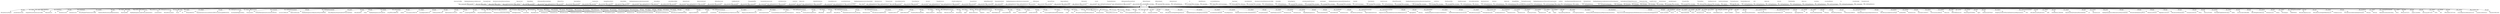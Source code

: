 digraph { 
 node [ fontname="DejaVu Sans" ] ; 
	node0 -> node1 [ color=BLACK, label=dbo_commander ] ;
	node1 -> node2 [ color=BLACK, label=rdf_type ] ;
	node1 -> node3 [ color=BLACK, label=dct_subject ] ;
	node4 -> node1 [ color=BLACK, label=dbo_basedOn ] ;
	node5 -> node1 [ color=BLACK, label=dbo_author ] ;
	node6 -> node1 [ color=BLACK, label=dbp_subject ] ;
	node7 -> node1 [ color=BLACK, label=dbp_children ] ;
	node1 -> node8 [ color=BLACK, label=dct_subject ] ;
	node9 -> node1 [ color=BLACK, label=dbo_president ] ;
	node10 -> node1 [ color=BLACK, label=dbo_wikiPageRedirects ] ;
	node11 -> node1 [ color=BLACK, label=dbo_president ] ;
	node12 -> node1 [ color=BLACK, label=dbo_president ] ;
	node1 -> node13 [ color=BLACK, label=dbp_deathPlace ] ;
	node1 -> node14 [ color=BLACK, label=rdf_type ] ;
	node1 -> node15 [ color=BLACK, label=dbo_termPeriod ] ;
	node16 -> node1 [ color=BLACK, label=dbo_president ] ;
	node1 -> node17 [ color=BLACK, label=owl_sameAs ] ;
	node1 -> node18 [ color=BLACK, label=rdf_type ] ;
	node1 -> node19 [ color=BLACK, label=dct_subject ] ;
	node1 -> node20 [ color=BLACK, label=dbo_battle ] ;
	node21 -> node1 [ color=BLACK, label=dbo_appointer ] ;
	node22 -> node1 [ color=BLACK, label=dbp_president ] ;
	node1 -> node23 [ color=BLACK, label=dbo_predecessor ] ;
	node1 -> node24 [ color=BLACK, label=dbo_wikiPageExternalLink ] ;
	node25 -> node1 [ color=BLACK, label=dbp_president ] ;
	node1 -> node26 [ color=BLACK, label=rdf_type ] ;
	node27 -> node1 [ color=BLACK, label=dbo_wikiPageRedirects ] ;
	node1 -> node28 [ color=BLACK, label=dbp_state ] ;
	node29 -> node1 [ color=BLACK, label=dbp_influences ] ;
	node30 -> node1 [ color=BLACK, label=dbo_president ] ;
	node31 -> node1 [ color=BLACK, label=dbo_wikiPageRedirects ] ;
	node1 -> node32 [ color=BLACK, label=dct_subject ] ;
	node33 -> node1 [ color=BLACK, label=dbp_president ] ;
	node1 -> node34 [ color=BLACK, label=rdf_type ] ;
	node35 -> node1 [ color=BLACK, label=dbo_president ] ;
	node36 -> node1 [ color=BLACK, label=dbo_president ] ;
	node1 -> node37 [ color=BLACK, label=dbo_wikiPageExternalLink ] ;
	node1 -> node38 [ color=BLACK, label=dct_subject ] ;
	node1 -> node39 [ color=BLACK, label=dbp_successor ] ;
	node5 -> node1 [ color=BLACK, label=dbp_author ] ;
	node40 -> node1 [ color=BLACK, label=dbp_predecessor ] ;
	node1 -> node41 [ color=BLACK, label=dbo_wikiPageExternalLink ] ;
	node42 -> node1 [ color=BLACK, label=dbp_commander ] ;
	node1 -> node43 [ color=BLACK, label=rdf_type ] ;
	node1 -> node44 [ color=BLACK, label=dbo_wikiPageExternalLink ] ;
	node1 -> node45 [ color=BLACK, label=dbo_party ] ;
	node46 -> node1 [ color=BLACK, label=dbo_wikiPageRedirects ] ;
	node1 -> node47 [ color=BLACK, label=rdf_type ] ;
	node1 -> node25 [ color=BLACK, label=dbo_spouse ] ;
	node1 -> node48 [ color=BLACK, label=rdf_type ] ;
	node1 -> node49 [ color=BLACK, label=owl_sameAs ] ;
	node1 -> node50 [ color=BLACK, label=dbo_militaryRank ] ;
	node51 -> node1 [ color=BLACK, label=dbp_president ] ;
	node1 -> node52 [ color=BLACK, label=rdf_type ] ;
	node1 -> node53 [ color=BLACK, label=dct_subject ] ;
	node54 -> node1 [ color=BLACK, label=dbo_guest ] ;
	node1 -> node55 [ color=BLACK, label=rdf_type ] ;
	node56 -> node1 [ color=BLACK, label=dbo_wikiPageRedirects ] ;
	node1 -> node57 [ color=BLACK, label=rdf_type ] ;
	node1 -> node58 [ color=BLACK, label=rdf_type ] ;
	node59 -> node1 [ color=BLACK, label=dbp_commander ] ;
	node60 -> node1 [ color=BLACK, label=dbo_wikiPageRedirects ] ;
	node61 -> node1 [ color=BLACK, label=dbo_nonFictionSubject ] ;
	node62 -> node1 [ color=BLACK, label=dbo_wikiPageRedirects ] ;
	node63 -> node1 [ color=BLACK, label=dbo_wikiPageRedirects ] ;
	node1 -> node64 [ color=BLACK, label=rdf_type ] ;
	node1 -> node65 [ color=BLACK, label=rdf_type ] ;
	node1 -> node1 [ color=BLACK, label=owl_sameAs ] ;
	node1 -> node66 [ color=BLACK, label=rdf_type ] ;
	node1 -> node67 [ color=BLACK, label=dbp_office ] ;
	node68 -> node1 [ color=BLACK, label=dbo_child ] ;
	node1 -> node69 [ color=BLACK, label=foaf_depiction ] ;
	node1 -> node70 [ color=BLACK, label=dbo_restingPlace ] ;
	node71 -> node1 [ color=BLACK, label=dbo_president ] ;
	node1 -> node72 [ color=BLACK, label=dbp_restingplace ] ;
	node73 -> node1 [ color=BLACK, label=dbp_president ] ;
	node74 -> node1 [ color=BLACK, label=dbo_wikiPageRedirects ] ;
	node75 -> node1 [ color=BLACK, label=dbo_wikiPageRedirects ] ;
	node76 -> node1 [ color=BLACK, label=dbp_president ] ;
	node1 -> node77 [ color=BLACK, label=foaf_isPrimaryTopicOf ] ;
	node78 -> node1 [ color=BLACK, label=dbo_president ] ;
	node22 -> node1 [ color=BLACK, label=dbo_president ] ;
	node79 -> node1 [ color=BLACK, label=dbp_commander ] ;
	node1 -> node80 [ color=BLACK, label=rdf_type ] ;
	node1 -> node20 [ color=BLACK, label=dbp_battles ] ;
	node61 -> node1 [ color=BLACK, label=dbp_subject ] ;
	node1 -> node81 [ color=BLACK, label=dct_subject ] ;
	node1 -> node82 [ color=BLACK, label=rdf_type ] ;
	node83 -> node1 [ color=BLACK, label=dbo_wikiPageRedirects ] ;
	node1 -> node84 [ color=BLACK, label=rdf_type ] ;
	node85 -> node1 [ color=BLACK, label=dbo_wikiPageRedirects ] ;
	node1 -> node86 [ color=BLACK, label=owl_sameAs ] ;
	node1 -> node87 [ color=BLACK, label=owl_sameAs ] ;
	node1 -> node88 [ color=BLACK, label=rdf_type ] ;
	node1 -> node89 [ color=BLACK, label=rdf_type ] ;
	node90 -> node1 [ color=BLACK, label=dbo_president ] ;
	node29 -> node1 [ color=BLACK, label=dbo_influencedBy ] ;
	node1 -> node91 [ color=BLACK, label=rdf_type ] ;
	node1 -> node92 [ color=BLACK, label=rdf_type ] ;
	node93 -> node1 [ color=BLACK, label=dbo_president ] ;
	node11 -> node1 [ color=BLACK, label=dbp_president ] ;
	node1 -> node94 [ color=BLACK, label=dbo_wikiPageExternalLink ] ;
	node95 -> node1 [ color=BLACK, label=dbo_influencedBy ] ;
	node1 -> node96 [ color=BLACK, label=dct_subject ] ;
	node1 -> node97 [ color=BLACK, label=rdf_type ] ;
	node98 -> node1 [ color=BLACK, label=dbp_president ] ;
	node99 -> node1 [ color=BLACK, label=dbo_wikiPageDisambiguates ] ;
	node100 -> node1 [ color=BLACK, label=dbo_wikiPageRedirects ] ;
	node4 -> node1 [ color=BLACK, label=dbp_basis ] ;
	node101 -> node1 [ color=BLACK, label=dbp_president ] ;
	node102 -> node1 [ color=BLACK, label=dbo_president ] ;
	node1 -> node103 [ color=BLACK, label=dbo_religion ] ;
	node1 -> node104 [ color=BLACK, label=dct_subject ] ;
	node1 -> node105 [ color=BLACK, label=dbo_wikiPageExternalLink ] ;
	node1 -> node106 [ color=BLACK, label=rdf_type ] ;
	node107 -> node1 [ color=BLACK, label=dbo_appointer ] ;
	node35 -> node1 [ color=BLACK, label=dbp_president ] ;
	node98 -> node1 [ color=BLACK, label=dbo_president ] ;
	node76 -> node1 [ color=BLACK, label=dbo_president ] ;
	node1 -> node108 [ color=BLACK, label=dct_subject ] ;
	node109 -> node1 [ color=BLACK, label=dbo_wikiPageRedirects ] ;
	node1 -> node110 [ color=BLACK, label=rdf_type ] ;
	node1 -> node111 [ color=BLACK, label=dbo_wikiPageExternalLink ] ;
	node1 -> node112 [ color=BLACK, label=rdf_type ] ;
	node1 -> node113 [ color=BLACK, label=dbo_wikiPageExternalLink ] ;
	node1 -> node114 [ color=BLACK, label=owl_sameAs ] ;
	node6 -> node1 [ color=BLACK, label=dbo_nonFictionSubject ] ;
	node1 -> node115 [ color=BLACK, label=rdf_type ] ;
	node1 -> node28 [ color=BLACK, label=dbo_region ] ;
	node116 -> node1 [ color=BLACK, label=dbo_president ] ;
	node117 -> node1 [ color=BLACK, label=dbo_knownFor ] ;
	node1 -> node118 [ color=BLACK, label=rdf_type ] ;
	node1 -> node119 [ color=BLACK, label=rdf_type ] ;
	node1 -> node120 [ color=BLACK, label=dct_subject ] ;
	node121 -> node1 [ color=BLACK, label=dbp_subject ] ;
	node121 -> node1 [ color=BLACK, label=dbo_nonFictionSubject ] ;
	node1 -> node122 [ color=BLACK, label=rdf_type ] ;
	node123 -> node1 [ color=BLACK, label=dbo_influencedBy ] ;
	node1 -> node124 [ color=BLACK, label=dbo_wikiPageExternalLink ] ;
	node125 -> node1 [ color=BLACK, label=dbp_president ] ;
	node126 -> node1 [ color=BLACK, label=dbo_wikiPageRedirects ] ;
	node1 -> node127 [ color=BLACK, label=rdf_type ] ;
	node1 -> node128 [ color=BLACK, label=dct_subject ] ;
	node1 -> node129 [ color=BLACK, label=rdf_type ] ;
	node1 -> node130 [ color=BLACK, label=rdf_type ] ;
	node1 -> node131 [ color=BLACK, label=dbo_wikiPageExternalLink ] ;
	node25 -> node1 [ color=BLACK, label=dbo_spouse ] ;
	node132 -> node1 [ color=BLACK, label=dbo_wikiPageRedirects ] ;
	node125 -> node1 [ color=BLACK, label=dbo_president ] ;
	node1 -> node133 [ color=BLACK, label=dbo_restingPlace ] ;
	node25 -> node1 [ color=BLACK, label=dbo_president ] ;
	node1 -> node134 [ color=BLACK, label=dbo_child ] ;
	node1 -> node40 [ color=BLACK, label=dbp_successor ] ;
	node1 -> node135 [ color=BLACK, label=rdf_type ] ;
	node136 -> node1 [ color=BLACK, label=dbp_appointer ] ;
	node1 -> node39 [ color=BLACK, label=dbo_successor ] ;
	node1 -> node137 [ color=BLACK, label=dct_subject ] ;
	node1 -> node138 [ color=BLACK, label=rdf_type ] ;
	node139 -> node1 [ color=BLACK, label=dbo_president ] ;
	node140 -> node1 [ color=BLACK, label=dbo_president ] ;
	node141 -> node1 [ color=BLACK, label=dbp_president ] ;
	node1 -> node142 [ color=BLACK, label=rdf_type ] ;
	node1 -> node143 [ color=BLACK, label=dct_subject ] ;
	node144 -> node1 [ color=BLACK, label=dbo_nonFictionSubject ] ;
	node1 -> node145 [ color=BLACK, label=dct_subject ] ;
	node146 -> node1 [ color=BLACK, label=dbo_president ] ;
	node1 -> node147 [ color=BLACK, label=owl_sameAs ] ;
	node1 -> node148 [ color=BLACK, label=rdf_type ] ;
	node1 -> node149 [ color=BLACK, label=rdf_type ] ;
	node150 -> node1 [ color=BLACK, label=dbo_wikiPageRedirects ] ;
	node151 -> node1 [ color=BLACK, label=dbo_successor ] ;
	node1 -> node152 [ color=BLACK, label=rdf_type ] ;
	node33 -> node1 [ color=BLACK, label=dbo_president ] ;
	node153 -> node1 [ color=BLACK, label=dbp_president ] ;
	node1 -> node154 [ color=BLACK, label=rdf_type ] ;
	node1 -> node40 [ color=BLACK, label=dbo_successor ] ;
	node1 -> node151 [ color=BLACK, label=dbp_predecessor ] ;
	node1 -> node155 [ color=BLACK, label=dct_subject ] ;
	node1 -> node156 [ color=BLACK, label=rdf_type ] ;
	node90 -> node1 [ color=BLACK, label=dbp_president ] ;
	node1 -> node157 [ color=BLACK, label=rdf_type ] ;
	node1 -> node158 [ color=BLACK, label=rdf_type ] ;
	node159 -> node1 [ color=BLACK, label=dbo_president ] ;
	node51 -> node1 [ color=BLACK, label=dbo_president ] ;
	node1 -> node160 [ color=BLACK, label=rdf_type ] ;
	node1 -> node161 [ color=BLACK, label=dbo_party ] ;
	node162 -> node1 [ color=BLACK, label=dbp_president ] ;
	node163 -> node1 [ color=BLACK, label=dbo_president ] ;
	node1 -> node164 [ color=BLACK, label=owl_sameAs ] ;
	node1 -> node165 [ color=BLACK, label=dct_subject ] ;
	node1 -> node166 [ color=BLACK, label=owl_sameAs ] ;
	node1 -> node167 [ color=BLACK, label=dct_subject ] ;
	node1 -> node168 [ color=BLACK, label=rdf_type ] ;
	node1 -> node169 [ color=BLACK, label=dct_subject ] ;
	node141 -> node1 [ color=BLACK, label=dbo_president ] ;
	node1 -> node170 [ color=BLACK, label=owl_sameAs ] ;
	node171 -> node1 [ color=BLACK, label=dbo_wikiPageRedirects ] ;
	node1 -> node172 [ color=BLACK, label=owl_sameAs ] ;
	node1 -> node173 [ color=BLACK, label=rdf_type ] ;
	node73 -> node1 [ color=BLACK, label=dbo_president ] ;
	node77 -> node1 [ color=BLACK, label=foaf_primaryTopic ] ;
	node1 -> node174 [ color=BLACK, label=rdf_type ] ;
	node1 -> node175 [ color=BLACK, label=dbo_termPeriod ] ;
	node1 -> node176 [ color=BLACK, label=rdf_type ] ;
	node159 -> node1 [ color=BLACK, label=dbp_president ] ;
	node1 -> node177 [ color=BLACK, label=dbo_wikiPageExternalLink ] ;
	node1 -> node178 [ color=BLACK, label=dbo_wikiPageExternalLink ] ;
	node1 -> node179 [ color=BLACK, label=rdf_type ] ;
	node21 -> node1 [ color=BLACK, label=dbp_appointer ] ;
	node180 -> node1 [ color=BLACK, label=dbo_parent ] ;
	node181 -> node1 [ color=BLACK, label=dbo_director ] ;
	node1 -> node182 [ color=BLACK, label=rdf_type ] ;
	node1 -> node151 [ color=BLACK, label=dbo_predecessor ] ;
	node183 -> node1 [ color=BLACK, label=dbo_wikiPageRedirects ] ;
	node184 -> node1 [ color=BLACK, label=dbo_wikiPageRedirects ] ;
	node185 -> node1 [ color=BLACK, label=dbo_wikiPageRedirects ] ;
	node1 -> node186 [ color=BLACK, label=dbo_militaryRank ] ;
	node1 -> node187 [ color=BLACK, label=dct_subject ] ;
	node1 -> node188 [ color=BLACK, label=rdf_type ] ;
	node1 -> node189 [ color=BLACK, label=dct_subject ] ;
	node1 -> node190 [ color=BLACK, label=dbp_wordnet_type ] ;
	node191 -> node1 [ color=BLACK, label=dbo_president ] ;
	node1 -> node192 [ color=BLACK, label=dbo_termPeriod ] ;
	node1 -> node193 [ color=BLACK, label=owl_sameAs ] ;
	node1 -> node194 [ color=BLACK, label=dct_subject ] ;
	node116 -> node1 [ color=BLACK, label=dbp_president ] ;
	node1 -> node195 [ color=BLACK, label=owl_sameAs ] ;
	node196 -> node1 [ color=BLACK, label=dbo_wikiPageRedirects ] ;
	node1 -> node197 [ color=BLACK, label=dct_subject ] ;
	node71 -> node1 [ color=BLACK, label=dbp_president ] ;
	node1 -> node198 [ color=BLACK, label=owl_sameAs ] ;
	node101 -> node1 [ color=BLACK, label=dbo_president ] ;
	node136 -> node1 [ color=BLACK, label=dbo_appointer ] ;
	node1 -> node199 [ color=BLACK, label=rdf_type ] ;
	node40 -> node1 [ color=BLACK, label=dbo_predecessor ] ;
	node200 -> node1 [ color=BLACK, label=dbo_nonFictionSubject ] ;
	node201 -> node1 [ color=BLACK, label=dbo_wikiPageRedirects ] ;
	node202 -> node1 [ color=BLACK, label=rdfs_seeAlso ] ;
	node203 -> node1 [ color=BLACK, label=dbo_wikiPageRedirects ] ;
	node40 -> node1 [ color=BLACK, label=dbo_president ] ;
	node1 -> node204 [ color=BLACK, label=dbo_region ] ;
	node1 -> node205 [ color=BLACK, label=dct_subject ] ;
	node1 -> node13 [ color=BLACK, label=dbo_deathPlace ] ;
	node1 -> node206 [ color=BLACK, label=dbo_thumbnail ] ;
	node1 -> node207 [ color=BLACK, label=rdf_type ] ;
	node1 -> node208 [ color=BLACK, label=rdf_type ] ;
	node1 -> node25 [ color=BLACK, label=dbp_spouse ] ;
	node1 -> node209 [ color=BLACK, label=dbo_deathPlace ] ;
	node1 -> node210 [ color=BLACK, label=rdf_type ] ;
	node1 -> node211 [ color=BLACK, label=dct_subject ] ;
	node1 -> node212 [ color=BLACK, label=owl_sameAs ] ;
	node1 -> node213 [ color=BLACK, label=dbo_child ] ;
	node1 -> node214 [ color=BLACK, label=rdf_type ] ;
	node1 -> node215 [ color=BLACK, label=rdf_type ] ;
	node123 -> node1 [ color=BLACK, label=dbp_influences ] ;
	node216 -> node1 [ color=BLACK, label=dbo_wikiPageDisambiguates ] ;
	node1 -> node217 [ color=BLACK, label=rdf_type ] ;
	node1 -> node218 [ color=BLACK, label=prov_wasDerivedFrom ] ;
	node1 -> node180 [ color=BLACK, label=dbo_child ] ;
	node1 -> node219 [ color=BLACK, label=dbo_wikiPageExternalLink ] ;
	node1 -> node220 [ color=BLACK, label=rdf_type ] ;
	node107 -> node1 [ color=BLACK, label=dbp_appointer ] ;
	node221 -> node1 [ color=BLACK, label=dbo_commander ] ;
	node222 -> node1 [ color=BLACK, label=dbo_knownFor ] ;
	node1 -> node223 [ color=BLACK, label=owl_sameAs ] ;
	node1 -> node224 [ color=BLACK, label=dct_subject ] ;
	node1 -> node225 [ color=BLACK, label=rdf_type ] ;
	node36 -> node1 [ color=BLACK, label=dbp_president ] ;
	node12 -> node1 [ color=BLACK, label=dbp_president ] ;
	node93 -> node1 [ color=BLACK, label=dbp_president ] ;
	node1 -> node226 [ color=BLACK, label=rdf_type ] ;
	node1 -> node227 [ color=BLACK, label=rdf_type ] ;
	node228 -> node1 [ color=BLACK, label=dbo_president ] ;
	node78 -> node1 [ color=BLACK, label=dbp_president ] ;
	node180 -> node1 [ color=BLACK, label=dbp_parents ] ;
	node1 -> node229 [ color=BLACK, label=dbo_wikiPageExternalLink ] ;
	node139 -> node1 [ color=BLACK, label=dbp_president ] ;
	node1 -> node230 [ color=BLACK, label=rdf_type ] ;
	node231 -> node1 [ color=BLACK, label=dbo_president ] ;
	node1 -> node232 [ color=BLACK, label=owl_sameAs ] ;
	node233 -> node1 [ color=BLACK, label=dbo_president ] ;
	node1 -> node234 [ color=BLACK, label=owl_sameAs ] ;
	node1 -> node235 [ color=BLACK, label=rdf_type ] ;
	node151 -> node1 [ color=BLACK, label=dbp_successor ] ;
	node1 -> node236 [ color=BLACK, label=dct_subject ] ;
	node237 -> node1 [ color=BLACK, label=dbp_president ] ;
	node238 -> node1 [ color=BLACK, label=dbo_influenced ] ;
	node191 -> node1 [ color=BLACK, label=dbp_president ] ;
	node153 -> node1 [ color=BLACK, label=dbo_president ] ;
	node239 -> node1 [ color=BLACK, label=dbo_knownFor ] ;
	node1 -> node240 [ color=BLACK, label=owl_sameAs ] ;
	node241 -> node1 [ color=BLACK, label=dbo_parent ] ;
	node1 -> node242 [ color=BLACK, label=owl_sameAs ] ;
	node1 -> node72 [ color=BLACK, label=dbo_restingPlace ] ;
	node1 -> node243 [ color=BLACK, label=rdf_type ] ;
	node30 -> node1 [ color=BLACK, label=dbp_president ] ;
	node237 -> node1 [ color=BLACK, label=dbo_president ] ;
	node238 -> node1 [ color=BLACK, label=dbp_influenced ] ;
	node1 -> node244 [ color=BLACK, label=rdf_type ] ;
	node245 -> node1 [ color=BLACK, label=dbo_relative ] ;
	node1 -> node246 [ color=BLACK, label=dct_subject ] ;
	node231 -> node1 [ color=BLACK, label=dbp_president ] ;
	node247 -> node1 [ color=BLACK, label=dbp_field ] ;
	node1 -> node248 [ color=BLACK, label=dbo_wikiPageExternalLink ] ;
	node1 -> node249 [ color=BLACK, label=rdf_type ] ;
	node1 -> node250 [ color=BLACK, label=dct_subject ] ;
	node1 -> node251 [ color=BLACK, label=rdf_type ] ;
	node1 -> node252 [ color=BLACK, label=dct_subject ] ;
	node1 -> node253 [ color=BLACK, label=rdf_type ] ;
	node1 -> node254 [ color=BLACK, label=owl_sameAs ] ;
	node255 -> node1 [ color=BLACK, label=dbo_wikiPageRedirects ] ;
	node1 -> node256 [ color=BLACK, label=dbo_party ] ;
	node1 -> node257 [ color=BLACK, label=rdf_type ] ;
	node258 -> node1 [ color=BLACK, label=dbo_wikiPageRedirects ] ;
	node1 -> node259 [ color=BLACK, label=rdf_type ] ;
	node1 -> node260 [ color=BLACK, label=rdf_type ] ;
	node16 -> node1 [ color=BLACK, label=dbp_president ] ;
	node1 -> node261 [ color=BLACK, label=rdf_type ] ;
	node1 -> node262 [ color=BLACK, label=rdf_type ] ;
	node263 -> node1 [ color=BLACK, label=dbo_wikiPageRedirects ] ;
	node228 -> node1 [ color=BLACK, label=dbp_president ] ;
	node79 -> node1 [ color=BLACK, label=dbo_commander ] ;
	node1 -> node264 [ color=BLACK, label=rdf_type ] ;
	node1 -> node265 [ color=BLACK, label=rdf_type ] ;
	node1 -> node266 [ color=BLACK, label=owl_sameAs ] ;
	node1 -> node267 [ color=BLACK, label=dct_subject ] ;
	node1 -> node268 [ color=BLACK, label=rdf_type ] ;
	node1 -> node269 [ color=BLACK, label=rdf_type ] ;
	node1 -> node270 [ color=BLACK, label=owl_sameAs ] ;
	node163 -> node1 [ color=BLACK, label=dbp_president ] ;
	node1 -> node271 [ color=BLACK, label=rdf_type ] ;
	node272 -> node1 [ color=BLACK, label=dbo_wikiPageRedirects ] ;
	node1 -> node273 [ color=BLACK, label=dct_subject ] ;
	node1 -> node274 [ color=BLACK, label=dbo_wikiPageExternalLink ] ;
	node140 -> node1 [ color=BLACK, label=dbp_president ] ;
	node1 -> node275 [ color=BLACK, label=rdf_type ] ;
	node59 -> node1 [ color=BLACK, label=dbo_commander ] ;
	node276 -> node1 [ color=BLACK, label=dbo_wikiPageRedirects ] ;
	node1 -> node277 [ color=BLACK, label=rdf_type ] ;
	node233 -> node1 [ color=BLACK, label=dbp_president ] ;
	node200 -> node1 [ color=BLACK, label=dbp_subject ] ;
	node1 -> node23 [ color=BLACK, label=dbp_predecessor ] ;
	node1 -> node278 [ color=BLACK, label=dct_subject ] ;
	node279 -> node1 [ color=BLACK, label=dbo_wikiPageRedirects ] ;
	node146 -> node1 [ color=BLACK, label=dbp_president ] ;
	node280 -> node1 [ color=BLACK, label=dbo_wikiPageRedirects ] ;
	node1 -> node281 [ color=BLACK, label=rdf_type ] ;
	node102 -> node1 [ color=BLACK, label=dbp_president ] ;
	node1 -> node282 [ color=BLACK, label=dbo_birthPlace ] ;
	node1 -> node283 [ color=BLACK, label=dct_subject ] ;
	node7 -> node1 [ color=BLACK, label=dbo_child ] ;
	node1 -> node284 [ color=BLACK, label=dbo_wikiPageExternalLink ] ;
	node162 -> node1 [ color=BLACK, label=dbo_president ] ;
	node1 -> node285 [ color=BLACK, label=dct_subject ] ;
	node1 -> node70 [ color=BLACK, label=dbp_restingplace ] ;
	node247 -> node1 [ color=BLACK, label=dbo_field ] ;
	node42 -> node1 [ color=BLACK, label=dbo_commander ] ;
	node1 -> node286 [ color=BLACK, label=rdf_type ] ;
	node1 -> node287 [ color=BLACK, label=rdf_type ] ;
	node1 -> node288 [ color=BLACK, label=rdf_type ] ;
	node1 -> node289 [ color=BLACK, label=dct_subject ] ;
	node9 -> node1 [ color=BLACK, label=dbp_president ] ;
	node1 -> node241 [ color=BLACK, label=dbo_child ] ;
	node213 -> node1 [ color=BLACK, label=dbo_knownFor ] ;
	node1 -> node290 [ color=BLACK, label=owl_sameAs ] ;
	node95 -> node1 [ color=BLACK, label=dbp_influences ] ;
	node1 -> node291 [ color=BLACK, label=rdf_type ] ;
	node1 -> node292 [ color=BLACK, label=rdfs_seeAlso ] ;
	node293 -> node1 [ color=BLACK, label=dbo_nonFictionSubject ] ;
	node294 -> node1 [ color=BLACK, label=dbo_wikiPageDisambiguates ] ;
	node1 -> node295 [ color=BLACK, label=dbp_wordnet_type ] ;
	node296 -> node1 [ color=BLACK, label=dbo_commander ] ;
	node297 -> node1 [ color=BLACK, label=dbo_wikiPageRedirects ] ;
	node1 -> node298 [ color=BLACK, label=rdf_type ] ;
# http://xmlns.com/foaf/0.1/Person node208
node208 [ shape=none, color=black label=Person ]# http://www.w3.org/2006/03/wn/wn20/instances/synset-president-noun-3 node190
node190 [ shape=none, color=black label=synsetpresidentnoun3 ]# http://dbpedia.org/resource/William_H._Seward node102
node102 [ shape=none, color=black label=WilliamHSeward ]# http://dbpedia.org/resource/Henry_Shelton_Sanford node71
node71 [ shape=none, color=black label=HenrySheltonSanford ]# http://dbpedia.org/resource/Category:Union_political_leaders node167
node167 [ shape=none, color=black label=Unionpoliticalleaders ]# http://dbpedia.org/class/yago/Representative110522035 node64
node64 [ shape=none, color=black label=Representative110522035 ]# http://de.dbpedia.org/resource/Abraham_Lincoln node86
node86 [ shape=none, color=black label=AbrahamLincoln ]# http://rdf.freebase.com/ns/m.0gzh node198
node198 [ shape=none, color=black label=m0gzh ]# http://dbpedia.org/resource/The_Great_Emancipator node196
node196 [ shape=none, color=black label=TheGreatEmancipator ]# http://dbpedia.org/class/yago/Disputant109615465 node298
node298 [ shape=none, color=black label=Disputant109615465 ]# http://dbpedia.org/class/yago/Unfortunate109630641 node173
node173 [ shape=none, color=black label=Unfortunate109630641 ]# http://dbpedia.org/resource/A._Lincoln node74
node74 [ shape=none, color=black label=ALincoln ]# http://commons.wikimedia.org/wiki/Special:FilePath/Abraham_Lincoln_November_1863.jpg node69
node69 [ shape=none, color=black label=AbrahamLincolnNovember1863jpg ]# http://el.dbpedia.org/resource/_ node49
node49 [ shape=none, color=black label=empty ]# http://dbpedia.org/resource/Category:19th-century_Christians node194
node194 [ shape=none, color=black label=thcenturyChristians ]# http://dbpedia.org/resource/Honest_Abe_Lincoln node60
node60 [ shape=none, color=black label=HonestAbeLincoln ]# http://dbpedia.org/class/yago/Worker109632518 node130
node130 [ shape=none, color=black label=Worker109632518 ]# http://dbpedia.org/resource/Category:American_postmasters node104
node104 [ shape=none, color=black label=Americanpostmasters ]# http://dbpedia.org/resource/Whig_Party_(United_States) node161
node161 [ shape=none, color=black label=httpdbpediaorgresourceWhigPartyUnitedStates ]# http://dbpedia.org/resource/Category:Abraham_Lincoln node169
node169 [ shape=none, color=black label=AbrahamLincoln ]# http://www.illinois.gov/alplm/library/Pages/default.aspx node124
node124 [ shape=none, color=black label=defaultaspx ]# http://dbpedia.org/class/yago/WikicatAmericanPoliticians node176
node176 [ shape=none, color=black label=WikicatAmericanPoliticians ]# http://dbpedia.org/resource/Category:People_from_Spencer_County,_Indiana node53
node53 [ shape=none, color=black label=Indiana ]# http://www.whitehouse.gov/1600/presidents/abrahamlincoln node219
node219 [ shape=none, color=black label=abrahamlincoln ]# http://schema.org/Person node158
node158 [ shape=none, color=black label=Person ]# http://dbpedia.org/class/yago/Communicator109610660 node268
node268 [ shape=none, color=black label=Communicator109610660 ]# http://dbpedia.org/resource/Robert_Todd_Lincoln node134
node134 [ shape=none, color=black label=RobertToddLincoln ]# http://fr.dbpedia.org/resource/Abraham_Lincoln node212
node212 [ shape=none, color=black label=AbrahamLincoln ]# http://dbpedia.org/resource/The_Fiery_Trial:_Abraham_Lincoln_and_American_Slavery node6
node6 [ shape=none, color=black label=AbrahamLincolnandAmericanSlavery ]# http://dbpedia.org/resource/16th_President_of_the_United_States node10
node10 [ shape=none, color=black label=thPresidentoftheUnitedStates ]# http://dbpedia.org/resource/Battle_of_Fort_Stevens node59
node59 [ shape=none, color=black label=BattleofFortStevens ]# http://dbpedia.org/resource/Presedent_Lincon node75
node75 [ shape=none, color=black label=PresedentLincon ]# http://dbpedia.org/ontology/Agent node243
node243 [ shape=none, color=black label=Agent ]# http://dbpedia.org/resource/William_Wallace_Lincoln node241
node241 [ shape=none, color=black label=WilliamWallaceLincoln ]# http://en.wikipedia.org/wiki/Abraham_Lincoln node77
node77 [ shape=none, color=black label=AbrahamLincoln ]# http://dbpedia.org/class/yago/WikicatAmericanMurderVictims node249
node249 [ shape=none, color=black label=WikicatAmericanMurderVictims ]# http://dbpedia.org/class/yago/Employer110054657 node157
node157 [ shape=none, color=black label=Employer110054657 ]# http://dbpedia.org/resource/James_Speed node140
node140 [ shape=none, color=black label=JamesSpeed ]# http://dbpedia.org/resource/Abe_Lincoln node56
node56 [ shape=none, color=black label=AbeLincoln ]# http://dbpedia.org/resource/Category:United_States_presidential_candidates,_1864 node250
node250 [ shape=none, color=black label=1864 ]# http://dbpedia.org/resource/Abraham_lincoln node203
node203 [ shape=none, color=black label=Abrahamlincoln ]# http://yago-knowledge.org/resource/Abraham_Lincoln node193
node193 [ shape=none, color=black label=AbrahamLincoln ]# http://dbpedia.org/resource/President_Lincoln node297
node297 [ shape=none, color=black label=PresidentLincoln ]# http://dbpedia.org/resource/President_Abraham node100
node100 [ shape=none, color=black label=PresidentAbraham ]# http://dbpedia.org/class/yago/WikicatAmericanPeople node2
node2 [ shape=none, color=black label=WikicatAmericanPeople ]# http://dbpedia.org/class/yago/MilitaryOfficer110317007 node152
node152 [ shape=none, color=black label=MilitaryOfficer110317007 ]# http://dbpedia.org/resource/Thomas_Lincoln node68
node68 [ shape=none, color=black label=ThomasLincoln ]# http://dbpedia.org/class/yago/YagoLegalActor node179
node179 [ shape=none, color=black label=YagoLegalActor ]# http://eu.dbpedia.org/resource/Abraham_Lincoln node234
node234 [ shape=none, color=black label=AbrahamLincoln ]# http://dbpedia.org/class/yago/WikicatPeopleMurderedInWashington,D.C. node14
node14 [ shape=none, color=black label=DC ]# http://dbpedia.org/resource/Category:People_of_Illinois_in_the_American_Civil_War node8
node8 [ shape=none, color=black label=PeopleofIllinoisintheAmericanCivilWar ]# http://www.amazon.com/Lincoln-Election-1860-Concise-Library/dp/0809330350/ node37
node37 [ shape=none, color=black label=httpwwwamazoncomLincolnElection1860ConciseLibrarydp0809330350 ]# http://dbpedia.org/resource/Lincoln_at_Gettysburg node121
node121 [ shape=none, color=black label=LincolnatGettysburg ]# http://data.europa.eu/euodp/jrc-names/Jonathan_Dillon node232
node232 [ shape=none, color=black label=JonathanDillon ]# http://dbpedia.org/resource/National_Union_Party_(United_States) node256
node256 [ shape=none, color=black label=httpdbpediaorgresourceNationalUnionPartyUnitedStates ]# http://dbpedia.org/class/yago/ArmyOfficer109809749 node52
node52 [ shape=none, color=black label=ArmyOfficer109809749 ]# http://dbpedia.org/resource/Lincoln node99
node99 [ shape=none, color=black label=Lincoln ]# http://dbpedia.org/resource/Category:Republican_Party_Presidents_of_the_United_States node252
node252 [ shape=none, color=black label=RepublicanPartyPresidentsoftheUnitedStates ]# http://it.dbpedia.org/resource/Abraham_Lincoln node195
node195 [ shape=none, color=black label=AbrahamLincoln ]# http://dbpedia.org/resource/Chasing_Vermeer node5
node5 [ shape=none, color=black label=ChasingVermeer ]# http://dbpedia.org/resource/Category:Whig_Party_members_of_the_United_States_House_of_Representatives node246
node246 [ shape=none, color=black label=WhigPartymembersoftheUnitedStatesHouseofRepresentatives ]# http://dbpedia.org/class/yago/WikicatPeopleFromColesCounty,Illinois node264
node264 [ shape=none, color=black label=Illinois ]# http://dbpedia.org/class/yago/Official110372373 node286
node286 [ shape=none, color=black label=Official110372373 ]# https://www.questia.com/library/79055660/the-fate-of-liberty-abraham-lincoln-and-civil-liberties node41
node41 [ shape=none, color=black label=thefateoflibertyabrahamlincolnandcivilliberties ]# http://dbpedia.org/resource/Washington,_D.C. node209
node209 [ shape=none, color=black label=DC ]# http://dbpedia.org/class/yago/Serviceman110582746 node55
node55 [ shape=none, color=black label=Serviceman110582746 ]# http://dbpedia.org/resource/Schuyler_Colfax node237
node237 [ shape=none, color=black label=SchuylerColfax ]# http://dbpedia.org/resource/The_Rail_Splitter node276
node276 [ shape=none, color=black label=TheRailSplitter ]# http://dbpedia.org/resource/Religious_views_of_Abraham_Lincoln node103
node103 [ shape=none, color=black label=ReligiousviewsofAbrahamLincoln ]# http://dbpedia.org/resource/Springfield,_Illinois node133
node133 [ shape=none, color=black label=Illinois ]# http://dbpedia.org/class/yago/Organism100004475 node92
node92 [ shape=none, color=black label=Organism100004475 ]# http://ko.dbpedia.org/resource/_ node147
node147 [ shape=none, color=black label=empty ]# http://dbpedia.org/resource/Lincolnian node280
node280 [ shape=none, color=black label=Lincolnian ]# http://dbpedia.org/resource/Captain_(United_States_O-3) node186
node186 [ shape=none, color=black label=httpdbpediaorgresourceCaptainUnitedStatesO3 ]# http://dbpedia.org/class/yago/WikicatPeopleFromMaconCounty,Illinois node156
node156 [ shape=none, color=black label=Illinois ]# http://dbpedia.org/resource/Edgar_Lee_Masters node95
node95 [ shape=none, color=black label=EdgarLeeMasters ]# http://dbpedia.org/class/yago/WikicatAmericanPostmasters node217
node217 [ shape=none, color=black label=WikicatAmericanPostmasters ]# http://dbpedia.org/class/yago/Negotiator110351874 node260
node260 [ shape=none, color=black label=Negotiator110351874 ]# http://dbpedia.org/class/yago/Scholar110557854 node142
node142 [ shape=none, color=black label=Scholar110557854 ]# http://dbpedia.org/resource/Republican_Party_(United_States) node45
node45 [ shape=none, color=black label=httpdbpediaorgresourceRepublicanPartyUnitedStates ]# http://dbpedia.org/resource/Ellen_Hamlin node98
node98 [ shape=none, color=black label=EllenHamlin ]# http://dbpedia.org/class/yago/WikicatIllinoisLawyers node26
node26 [ shape=none, color=black label=WikicatIllinoisLawyers ]# http://dbpedia.org/class/yago/Leader109623038 node119
node119 [ shape=none, color=black label=Leader109623038 ]# http://dbpedia.org/class/yago/WikicatAmericanLawyers node188
node188 [ shape=none, color=black label=WikicatAmericanLawyers ]# http://dbpedia.org/class/yago/WikicatPeopleOfTheAmericanCivilWar node18
node18 [ shape=none, color=black label=WikicatPeopleOfTheAmericanCivilWar ]# http://www.w3.org/2006/03/wn/wn20/instances/synset-incumbent-noun-1 node295
node295 [ shape=none, color=black label=synsetincumbentnoun1 ]# http://dbpedia.org/class/yago/Postmaster110459575 node235
node235 [ shape=none, color=black label=Postmaster110459575 ]# http://dbpedia.org/resource/Black_Hawk_War node20
node20 [ shape=none, color=black label=BlackHawkWar ]# http://dbpedia.org/resource/Ward_Hill_Lamon node117
node117 [ shape=none, color=black label=WardHillLamon ]# http://dbpedia.org/resource/Nancy_Lincoln node7
node7 [ shape=none, color=black label=NancyLincoln ]# http://dbpedia.org/resource/American_Civil_War node0
node0 [ shape=none, color=black label=AmericanCivilWar ]# http://dbpedia.org/class/yago/Adversary109773245 node288
node288 [ shape=none, color=black label=Adversary109773245 ]# http://ja.dbpedia.org/resource/ node172
node172 [ shape=none, color=black label=httpjadbpediaorgresource ]# http://dbpedia.org/resource/Abraham_(president) node27
node27 [ shape=none, color=black label=httpdbpediaorgresourceAbrahampresident ]# http://dbpedia.org/class/yago/Abolitionist109756637 node244
node244 [ shape=none, color=black label=Abolitionist109756637 ]# http://dbpedia.org/resource/Category:Presidents_of_the_United_States node120
node120 [ shape=none, color=black label=PresidentsoftheUnitedStates ]# http://dbpedia.org/resource/Thomas_L._Harris node39
node39 [ shape=none, color=black label=ThomasLHarris ]# http://dbpedia.org/resource/John_Palmer_Usher node51
node51 [ shape=none, color=black label=JohnPalmerUsher ]# http://dbpedia.org/resource/Category:19th-century_American_politicians node108
node108 [ shape=none, color=black label=thcenturyAmericanpoliticians ]# http://dbpedia.org/class/yago/YagoLegalActorGeo node220
node220 [ shape=none, color=black label=YagoLegalActorGeo ]# http://dbpedia.org/resource/Lincoln,_Abraham node184
node184 [ shape=none, color=black label=Abraham ]# http://dbpedia.org/resource/Abe_licnoln node263
node263 [ shape=none, color=black label=Abelicnoln ]# http://dbpedia.org/resource/Petersen_House node13
node13 [ shape=none, color=black label=PetersenHouse ]# http://dbpedia.org/resource/Gideon_Welles node22
node22 [ shape=none, color=black label=GideonWelles ]# http://dbpedia.org/resource/Category:1809_births node289
node289 [ shape=none, color=black label=births ]# http://dbpedia.org/ontology/OfficeHolder node110
node110 [ shape=none, color=black label=OfficeHolder ]# http://dbpedia.org/resource/Union_blockade node296
node296 [ shape=none, color=black label=Unionblockade ]# http://dbpedia.org/class/yago/WikicatRepublicanPartyPresidentsOfTheUnitedStates node47
node47 [ shape=none, color=black label=WikicatRepublicanPartyPresidentsOfTheUnitedStates ]# http://dbpedia.org/resource/Abraham_Lincoln's_Life node258
node258 [ shape=none, color=black label=sLife ]# http://dbpedia.org/resource/Carl_Schurz node162
node162 [ shape=none, color=black label=CarlSchurz ]# http://dbpedia.org/resource/Lincoln's_Gamble node144
node144 [ shape=none, color=black label=sGamble ]# http://dbpedia.org/class/yago/WikicatAssassinatedUnitedStatesPresidents node281
node281 [ shape=none, color=black label=WikicatAssassinatedUnitedStatesPresidents ]# http://dbpedia.org/class/yago/Adult109605289 node174
node174 [ shape=none, color=black label=Adult109605289 ]# http://dbpedia.org/resource/William_Dennison_Jr. node35
node35 [ shape=none, color=black label=WilliamDennisonJr ]# http://pl.dbpedia.org/resource/Abraham_Lincoln node114
node114 [ shape=none, color=black label=AbrahamLincoln ]# http://id.dbpedia.org/resource/Abraham_Lincoln node87
node87 [ shape=none, color=black label=AbrahamLincoln ]# http://lincoln.lib.niu.edu/ node44
node44 [ shape=none, color=black label=httplincolnlibniuedu ]# http://dbpedia.org/class/yago/Dueler110038929 node207
node207 [ shape=none, color=black label=Dueler110038929 ]# http://pt.dbpedia.org/resource/Abraham_Lincoln node254
node254 [ shape=none, color=black label=AbrahamLincoln ]# http://en.wikipedia.org/wiki/Abraham_Lincoln?oldid=708291397 node218
node218 [ shape=none, color=black label=httpenwikipediaorgwikiAbrahamLincolnoldid708291397 ]# http://www.w3.org/2002/07/owl#Thing node148
node148 [ shape=none, color=black label=Thing ]# http://dbpedia.org/resource/Abraham_Lincoln__1 node175
node175 [ shape=none, color=black label=AbrahamLincoln1 ]# http://dbpedia.org/resource/Abraham_Lincoln__3 node192
node192 [ shape=none, color=black label=AbrahamLincoln3 ]# http://dbpedia.org/resource/Henry_Adams node29
node29 [ shape=none, color=black label=HenryAdams ]# http://dbpedia.org/class/yago/Holder110180178 node122
node122 [ shape=none, color=black label=Holder110180178 ]# http://dbpedia.org/resource/Category:Members_of_the_Illinois_House_of_Representatives node19
node19 [ shape=none, color=black label=MembersoftheIllinoisHouseofRepresentatives ]# http://dbpedia.org/resource/Thomas_DiLorenzo node247
node247 [ shape=none, color=black label=ThomasDiLorenzo ]# http://www.c-span.org/video/?125640-1/life-portrait-abraham-lincoln node177
node177 [ shape=none, color=black label=lifeportraitabrahamlincoln ]# http://dbpedia.org/resource/Category:Assassinated_Presidents_of_the_United_States node145
node145 [ shape=none, color=black label=AssassinatedPresidentsoftheUnitedStates ]# http://dbpedia.org/class/yago/Officeholder110371450 node291
node291 [ shape=none, color=black label=Officeholder110371450 ]# http://dbpedia.org/resource/Eliza_McCardle_Johnson node76
node76 [ shape=none, color=black label=ElizaMcCardleJohnson ]# http://dbpedia.org/class/yago/WikicatUnitedStatesArmyOfficers node257
node257 [ shape=none, color=black label=WikicatUnitedStatesArmyOfficers ]# http://dbpedia.org/class/yago/WikicatAmericanPeopleOfBritishDescent node149
node149 [ shape=none, color=black label=WikicatAmericanPeopleOfBritishDescent ]# http://dbpedia.org/resource/Sidney_Edgerton node136
node136 [ shape=none, color=black label=SidneyEdgerton ]# http://dbpedia.org/class/yago/SkilledWorker110605985 node251
node251 [ shape=none, color=black label=SkilledWorker110605985 ]# http://dbpedia.org/class/yago/WikicatPeopleFromLaRueCounty,Kentucky node182
node182 [ shape=none, color=black label=Kentucky ]# http://nl.dbpedia.org/resource/Abraham_Lincoln node17
node17 [ shape=none, color=black label=AbrahamLincoln ]# http://dbpedia.org/class/yago/WikicatDuellists node48
node48 [ shape=none, color=black label=WikicatDuellists ]# http://dbpedia.org/resource/Illinois's_7th_congressional_district node204
node204 [ shape=none, color=black label=s7thcongressionaldistrict ]# http://dbpedia.org/resource/Oak_Ridge_Cemetery node70
node70 [ shape=none, color=black label=OakRidgeCemetery ]# http://dbpedia.org/resource/George_Perkins_Marsh node21
node21 [ shape=none, color=black label=GeorgePerkinsMarsh ]# http://dbpedia.org/class/yago/HeadOfState110164747 node168
node168 [ shape=none, color=black label=HeadOfState110164747 ]# http://dbpedia.org/resource/Gustavus_Fox node16
node16 [ shape=none, color=black label=GustavusFox ]# http://www.ontologydesignpatterns.org/ont/dul/DUL.owl#Agent node129
node129 [ shape=none, color=black label=Agent ]# http://dbpedia.org/class/yago/Object100002684 node210
node210 [ shape=none, color=black label=Object100002684 ]# http://dbpedia.org/resource/Abrahm_Lincoln node150
node150 [ shape=none, color=black label=AbrahmLincoln ]# http://dbpedia.org/resource/Mary_Todd_Lincoln node25
node25 [ shape=none, color=black label=MaryToddLincoln ]# http://dbpedia.org/resource/Abe_lincolin node185
node185 [ shape=none, color=black label=Abelincolin ]# http://dbpedia.org/resource/Category:Political_party_founders node189
node189 [ shape=none, color=black label=Politicalpartyfounders ]# http://dbpedia.org/resource/Ellen_Maria_Colfax node163
node163 [ shape=none, color=black label=EllenMariaColfax ]# http://dbpedia.org/resource/Bibliography_of_Ulysses_S._Grant node101
node101 [ shape=none, color=black label=BibliographyofUlyssesSGrant ]# http://dbpedia.org/resource/Warner_Underwood node33
node33 [ shape=none, color=black label=WarnerUnderwood ]# http://dbpedia.org/resource/President_Abe_Lincoln node255
node255 [ shape=none, color=black label=PresidentAbeLincoln ]# http://www4.wiwiss.fu-berlin.de/gutendata/resource/people/Lincoln_Abraham_1809-1865 node164
node164 [ shape=none, color=black label=LincolnAbraham18091865 ]# http://dbpedia.org/resource/James_Buchanan node151
node151 [ shape=none, color=black label=JamesBuchanan ]# http://dbpedia.org/resource/Abraham_Lincoln_(disambiguation) node216
node216 [ shape=none, color=black label=httpdbpediaorgresourceAbrahamLincolndisambiguation ]# http://dbpedia.org/resource/Category:Assassinated_heads_of_state node224
node224 [ shape=none, color=black label=Assassinatedheadsofstate ]# http://dbpedia.org/class/yago/WikicatPeopleFromKentucky node269
node269 [ shape=none, color=black label=WikicatPeopleFromKentucky ]# http://www.wikidata.org/entity/Q215627 node215
node215 [ shape=none, color=black label=Q215627 ]# http://dbpedia.org/class/yago/WikicatPresidentsOfTheUnitedStates node88
node88 [ shape=none, color=black label=WikicatPresidentsOfTheUnitedStates ]# http://dbpedia.org/resource/George_M._Dallas node191
node191 [ shape=none, color=black label=GeorgeMDallas ]# http://dbpedia.org/resource/Abaham_lincoln node31
node31 [ shape=none, color=black label=Abahamlincoln ]# http://www.historycooperative.org/journals/jala/18.1/carwardine.html node24
node24 [ shape=none, color=black label=carwardinehtml ]# http://dbpedia.org/resource/Abraham_Lincoln__2 node15
node15 [ shape=none, color=black label=AbrahamLincoln2 ]# http://dbpedia.org/class/yago/WikicatSmallpoxSurvivors node275
node275 [ shape=none, color=black label=WikicatSmallpoxSurvivors ]# http://dbpedia.org/resource/Abraham_Lincoln node1
node1 [ shape=none, color=black label=AbrahamLincoln ]# http://dbpedia.org/resource/Category:Lincoln_family node96
node96 [ shape=none, color=black label=Lincolnfamily ]# http://dbpedia.org/resource/Cultural_depictions_of_Abraham_Lincoln node292
node292 [ shape=none, color=black label=CulturaldepictionsofAbrahamLincoln ]# https://www.questia.com/library/117296123/lincoln-and-the-decision-for-war-the-northern-response node105
node105 [ shape=none, color=black label=lincolnandthedecisionforwarthenorthernresponse ]# http://dbpedia.org/resource/Rajiv_Satyal node123
node123 [ shape=none, color=black label=RajivSatyal ]# http://dbpedia.org/resource/Abraham_Lincoln_and_the_American_Civil_War node126
node126 [ shape=none, color=black label=AbrahamLincolnandtheAmericanCivilWar ]# http://dbpedia.org/class/yago/WikicatRepublicanParty(UnitedStates)Politicians node225
node225 [ shape=none, color=black label=Politicians ]# http://dbpedia.org/resource/John_Henry_(representative) node23
node23 [ shape=none, color=black label=httpdbpediaorgresourceJohnHenryrepresentative ]# http://dbpedia.org/resource/Galusha_A._Grow node12
node12 [ shape=none, color=black label=GalushaAGrow ]# http://dbpedia.org/resource/Category:Illinois_lawyers node273
node273 [ shape=none, color=black label=Illinoislawyers ]# http://umbel.org/umbel/rc/PersonWithOccupation node84
node84 [ shape=none, color=black label=PersonWithOccupation ]# http://www.ontologydesignpatterns.org/ont/dul/DUL.owl#NaturalPerson node112
node112 [ shape=none, color=black label=NaturalPerson ]# http://dbpedia.org/ontology/Person node154
node154 [ shape=none, color=black label=Person ]# http://dbpedia.org/resource/The_Lincoln_Conspiracy_(book) node200
node200 [ shape=none, color=black label=httpdbpediaorgresourceTheLincolnConspiracybook ]# http://dbpedia.org/class/yago/WikicatWhigParty(UnitedStates)Politicians node106
node106 [ shape=none, color=black label=Politicians ]# http://dbpedia.org/resource/Hugh_McCulloch node228
node228 [ shape=none, color=black label=HughMcCulloch ]# http://data.nytimes.com/43965769562908368213 node166
node166 [ shape=none, color=black label=httpdatanytimescom43965769562908368213 ]# http://dbpedia.org/resource/President_Abraham_Lincoln node46
node46 [ shape=none, color=black label=PresidentAbrahamLincoln ]# http://dbpedia.org/class/yago/Professional110480253 node227
node227 [ shape=none, color=black label=Professional110480253 ]# http://dbpedia.org/resource/Category:1865_deaths node267
node267 [ shape=none, color=black label=deaths ]# http://dbpedia.org/class/yago/WikicatPeopleFromSpencerCounty,Indiana node271
node271 [ shape=none, color=black label=Indiana ]# http://dbpedia.org/resource/William_Jayne node90
node90 [ shape=none, color=black label=WilliamJayne ]# http://dbpedia.org/resource/Slavery_Amendment node83
node83 [ shape=none, color=black label=SlaveryAmendment ]# http://dbpedia.org/resource/Charles_Francis_Adams,_Sr. node116
node116 [ shape=none, color=black label=Sr ]# http://dbpedia.org/resource/Fleetwood_Lindley node222
node222 [ shape=none, color=black label=FleetwoodLindley ]# http://dbpedia.org/resource/Category:Hall_of_Fame_for_Great_Americans_inductees node187
node187 [ shape=none, color=black label=HallofFameforGreatAmericansinductees ]# http://dbpedia.org/class/yago/PhysicalEntity100001930 node199
node199 [ shape=none, color=black label=PhysicalEntity100001930 ]# http://dbpedia.org/resource/Honest_Abe node132
node132 [ shape=none, color=black label=HonestAbe ]# http://dbpedia.org/class/yago/WikicatUnionPoliticalLeaders node261
node261 [ shape=none, color=black label=WikicatUnionPoliticalLeaders ]# http://dbpedia.org/resource/Cassius_Marcellus_Clay_(politician) node159
node159 [ shape=none, color=black label=httpdbpediaorgresourceCassiusMarcellusClaypolitician ]# http://dbpedia.org/resource/Early_life_and_career_of_Abraham_Lincoln node202
node202 [ shape=none, color=black label=EarlylifeandcareerofAbrahamLincoln ]# http://dbpedia.org/class/yago/WikicatAmericanAbolitionists node89
node89 [ shape=none, color=black label=WikicatAmericanAbolitionists ]# http://dbpedia.org/resource/Category:People_from_Macon_County,_Illinois node285
node285 [ shape=none, color=black label=Illinois ]# http://dbpedia.org/resource/James_McBride_(politician) node141
node141 [ shape=none, color=black label=httpdbpediaorgresourceJamesMcBridepolitician ]# http://www.shapell.org/manuscript.aspx?the-government-is-about-to-fall-into-our-hands-1860-abraham-lincoln node178
node178 [ shape=none, color=black label=thegovernmentisabouttofallintoourhands1860abrahamlincoln ]# http://dbpedia.org/resource/Caleb_Blood_Smith node36
node36 [ shape=none, color=black label=CalebBloodSmith ]# http://dbpedia.org/resource/Lincoln's_cabinet node201
node201 [ shape=none, color=black label=scabinet ]# http://dbpedia.org/resource/Category:American_classical_liberals node236
node236 [ shape=none, color=black label=Americanclassicalliberals ]# http://es.dbpedia.org/resource/Abraham_Lincoln node170
node170 [ shape=none, color=black label=AbrahamLincoln ]# http://dbpedia.org/resource/Hodgenville,_Kentucky node282
node282 [ shape=none, color=black label=Kentucky ]# http://dbpedia.org/resource/Category:Deaths_by_firearm_in_Washington,_D.C. node143
node143 [ shape=none, color=black label=DC ]# http://dbpedia.org/resource/William_L._Dayton node107
node107 [ shape=none, color=black label=WilliamLDayton ]# http://dbpedia.org/class/yago/WikicatAssassinatedAmericanPoliticians node82
node82 [ shape=none, color=black label=WikicatAssassinatedAmericanPoliticians ]# http://cs.dbpedia.org/resource/Abraham_Lincoln node270
node270 [ shape=none, color=black label=AbrahamLincoln ]# http://dbpedia.org/resource/James_B._Longacre node233
node233 [ shape=none, color=black label=JamesBLongacre ]# http://dbpedia.org/resource/Category:Illinois_Republicans node165
node165 [ shape=none, color=black label=IllinoisRepublicans ]# http://data.europa.eu/euodp/jrc-names/Abe_Lincoln node240
node240 [ shape=none, color=black label=AbeLincoln ]# http://dbpedia.org/resource/Ulysses_S._Grant node78
node78 [ shape=none, color=black label=UlyssesSGrant ]# http://dbpedia.org/resource/Simon_Cameron node231
node231 [ shape=none, color=black label=SimonCameron ]# http://dbpedia.org/class/yago/Person100007846 node135
node135 [ shape=none, color=black label=Person100007846 ]# http://dbpedia.org/resource/Tad_Lincoln node180
node180 [ shape=none, color=black label=TadLincoln ]# http://dbpedia.org/resource/Edwin_Stanton node146
node146 [ shape=none, color=black label=EdwinStanton ]# http://dbpedia.org/resource/John_Alexander_McClernand node139
node139 [ shape=none, color=black label=JohnAlexanderMcClernand ]# http://dbpedia.org/resource/Chesapeake_Affair node42
node42 [ shape=none, color=black label=ChesapeakeAffair ]# http://dbpedia.org/resource/Lincoln_Tomb node72
node72 [ shape=none, color=black label=LincolnTomb ]# http://dbpedia.org/resource/Category:Republican_Party_(United_States)_presidential_nominees node3
node3 [ shape=none, color=black label=presidentialnominees ]# http://dbpedia.org/resource/Category:Politicians_from_Springfield,_Illinois node211
node211 [ shape=none, color=black label=Illinois ]# http://dbpedia.org/class/yago/WikicatAssassinatedAmericanPeople node230
node230 [ shape=none, color=black label=WikicatAssassinatedAmericanPeople ]# http://dbpedia.org/resource/Edward_Bates node9
node9 [ shape=none, color=black label=EdwardBates ]# http://dbpedia.org/resource/Krishna_Pakshakkilikal node181
node181 [ shape=none, color=black label=KrishnaPakshakkilikal ]# http://dbpedia.org/resource/Abe_(musical) node4
node4 [ shape=none, color=black label=httpdbpediaorgresourceAbemusical ]# http://dbpedia.org/resource/Salmon_P._Chase node93
node93 [ shape=none, color=black label=SalmonPChase ]# http://dbpedia.org/resource/Category:United_States_presidential_candidates,_1860 node197
node197 [ shape=none, color=black label=1860 ]# http://dbpedia.org/resource/Illinois_House_of_Representatives node67
node67 [ shape=none, color=black label=IllinoisHouseofRepresentatives ]# http://dbpedia.org/resource/Abraham_Lincon node63
node63 [ shape=none, color=black label=AbrahamLincon ]# http://dbpedia.org/resource/Category:People_murdered_in_Washington,_D.C. node32
node32 [ shape=none, color=black label=DC ]# http://dbpedia.org/class/yago/Lawyer110249950 node287
node287 [ shape=none, color=black label=Lawyer110249950 ]# http://dbpedia.org/class/yago/WikicatPeopleFromSpringfield,Illinois node65
node65 [ shape=none, color=black label=Illinois ]# http://dbpedia.org/class/yago/WikicatAmericanPeopleOfWelshDescent node277
node277 [ shape=none, color=black label=WikicatAmericanPeopleOfWelshDescent ]# http://dbpedia.org/resource/Hannibal_Hamlin node125
node125 [ shape=none, color=black label=HannibalHamlin ]# http://dbpedia.org/resource/William_C._Price node11
node11 [ shape=none, color=black label=WilliamCPrice ]# http://dbpedia.org/class/yago/WikicatAssassinatedPoliticians node115
node115 [ shape=none, color=black label=WikicatAssassinatedPoliticians ]# http://www.wikidata.org/entity/Q5 node253
node253 [ shape=none, color=black label=Q5 ]# http://www.wikidata.org/entity/Q91 node223
node223 [ shape=none, color=black label=Q91 ]# http://dbpedia.org/resource/Abraham_Lincoln_(president) node85
node85 [ shape=none, color=black label=httpdbpediaorgresourceAbrahamLincolnpresident ]# http://dbpedia.org/resource/Andrew_Johnson node40
node40 [ shape=none, color=black label=AndrewJohnson ]# http://dbpedia.org/resource/Abe_Lincon node279
node279 [ shape=none, color=black label=AbeLincon ]# http://dbpedia.org/resource/How_Few_Remain__The_War_of_Secession__1 node221
node221 [ shape=none, color=black label=HowFewRemainTheWarofSecession1 ]# http://dbpedia.org/resource/Great_Emancipator node171
node171 [ shape=none, color=black label=GreatEmancipator ]# http://dbpedia.org/class/yago/Intellectual109621545 node58
node58 [ shape=none, color=black label=Intellectual109621545 ]# http://dbpedia.org/resource/Battle_of_Malvern_Hill node79
node79 [ shape=none, color=black label=BattleofMalvernHill ]# http://dbpedia.org/resource/Category:People_from_LaRue_County,_Kentucky node283
node283 [ shape=none, color=black label=Kentucky ]# http://dbpedia.org/resource/AL node294
node294 [ shape=none, color=black label=AL ]# http://dbpedia.org/resource/James_Watson_Webb node30
node30 [ shape=none, color=black label=JamesWatsonWebb ]# http://wikidata.dbpedia.org/resource/Q91 node290
node290 [ shape=none, color=black label=Q91 ]# http://dbpedia.org/resource/Category:People_from_Coles_County,_Illinois node137
node137 [ shape=none, color=black label=Illinois ]# http://dbpedia.org/resource/William_P._Fessenden node153
node153 [ shape=none, color=black label=WilliamPFessenden ]# https://web.archive.org/web/20091124091750/http:/www.historycooperative.org/journals/jala/18.1/carwardine.html node94
node94 [ shape=none, color=black label=carwardinehtml ]# http://dbpedia.org/class/yago/CausalAgent100007347 node57
node57 [ shape=none, color=black label=CausalAgent100007347 ]# http://dbpedia.org/class/yago/Politician110450303 node259
node259 [ shape=none, color=black label=Politician110450303 ]# http://dbpedia.org/class/yago/Master110298647 node214
node214 [ shape=none, color=black label=Master110298647 ]# http://dbpedia.org/class/yago/WikicatPeopleOfIllinoisInTheAmericanCivilWar node97
node97 [ shape=none, color=black label=WikicatPeopleOfIllinoisInTheAmericanCivilWar ]# http://dbpedia.org/resource/Category:People_with_mood_disorders node81
node81 [ shape=none, color=black label=Peoplewithmooddisorders ]# http://dbpedia.org/class/yago/Humanist110191192 node262
node262 [ shape=none, color=black label=Humanist110191192 ]# http://dbpedia.org/resource/Abaraham_lincoln node183
node183 [ shape=none, color=black label=Abarahamlincoln ]# http://dbpedia.org/resource/Category:Burials_at_Oak_Ridge_Cemetery node38
node38 [ shape=none, color=black label=BurialsatOakRidgeCemetery ]# http://commons.wikimedia.org/wiki/Special:FilePath/Abraham_Lincoln_November_1863.jpg?width=300 node206
node206 [ shape=none, color=black label=httpcommonswikimediaorgwikiSpecialFilePathAbrahamLincolnNovember1863jpgwidth300 ]# http://edsitement.neh.gov/teaching-abraham-lincoln#node-19470 node111
node111 [ shape=none, color=black label=node19470 ]# http://dbpedia.org/resource/Illinois node28
node28 [ shape=none, color=black label=Illinois ]# http://dbpedia.org/class/yago/Whole100003553 node34
node34 [ shape=none, color=black label=Whole100003553 ]# http://viaf.org/viaf/76349832 node242
node242 [ shape=none, color=black label=httpviaforgviaf76349832 ]# http://muse.jhu.edu/login?auth=0&type=summary&url=/journals/civil_war_history/v050/50.4neely.html node131
node131 [ shape=none, color=black label=neelyhtml ]# http://dbpedia.org/resource/Sarah_Bush_Lincoln node239
node239 [ shape=none, color=black label=SarahBushLincoln ]# http://dbpedia.org/resource/Sarah_Lincoln_Grigsby node245
node245 [ shape=none, color=black label=SarahLincolnGrigsby ]# http://www.lib.niu.edu/2006/ih060934.html node274
node274 [ shape=none, color=black label=ih060934html ]# http://dbpedia.org/resource/Lincoln_the_Unknown node61
node61 [ shape=none, color=black label=LincolntheUnknown ]# http://dbpedia.org/class/yago/WikicatAssassinatedHeadsOfState node91
node91 [ shape=none, color=black label=WikicatAssassinatedHeadsOfState ]# http://dbpedia.org/resource/Category:American_people_of_English_descent node155
node155 [ shape=none, color=black label=AmericanpeopleofEnglishdescent ]# http://dbpedia.org/resource/Edward_Baker_Lincoln node213
node213 [ shape=none, color=black label=EdwardBakerLincoln ]# http://www.lincolnbicentennial.org/ node284
node284 [ shape=none, color=black label=httpwwwlincolnbicentennialorg ]# http://dbpedia.org/class/yago/Owner110389398 node138
node138 [ shape=none, color=black label=Owner110389398 ]# http://dbpedia.org/resource/Lincoln_and_Darwin node293
node293 [ shape=none, color=black label=LincolnandDarwin ]# http://dbpedia.org/resource/Lincoln_(president) node62
node62 [ shape=none, color=black label=httpdbpediaorgresourceLincolnpresident ]# https://books.google.com/?id=H84DAAAAMBAJ&pg=PA35 node248
node248 [ shape=none, color=black label=PA35 ]# http://dbpedia.org/class/yago/President110467179 node118
node118 [ shape=none, color=black label=President110467179 ]# http://dbpedia.org/resource/Thomas_Paine node238
node238 [ shape=none, color=black label=ThomasPaine ]# http://dbpedia.org/resource/Francis_E._Spinner node73
node73 [ shape=none, color=black label=FrancisESpinner ]# http://dbpedia.org/resource/Drew's_in_a_Coma node54
node54 [ shape=none, color=black label=sinaComa ]# http://dbpedia.org/class/yago/Victim110752093 node265
node265 [ shape=none, color=black label=Victim110752093 ]# http://dbpedia.org/class/yago/Survivor110681194 node43
node43 [ shape=none, color=black label=Survivor110681194 ]# http://dbpedia.org/class/yago/Reformer110515194 node127
node127 [ shape=none, color=black label=Reformer110515194 ]# http://dbpedia.org/resource/Category:Illinois_Whigs node128
node128 [ shape=none, color=black label=IllinoisWhigs ]# http://dbpedia.org/class/yago/WikicatAmericanPeopleOfEnglishDescent node160
node160 [ shape=none, color=black label=WikicatAmericanPeopleOfEnglishDescent ]# http://dbpedia.org/resource/Aberham_lincoln node109
node109 [ shape=none, color=black label=Aberhamlincoln ]# http://dbpedia.org/resource/Category:Smallpox_survivors node278
node278 [ shape=none, color=black label=Smallpoxsurvivors ]# http://dbpedia.org/resource/Private_(rank) node50
node50 [ shape=none, color=black label=httpdbpediaorgresourcePrivaterank ]# http://dbpedia.org/class/yago/LivingThing100004258 node66
node66 [ shape=none, color=black label=LivingThing100004258 ]# http://dbpedia.org/resource/Category:Members_of_the_United_States_House_of_Representatives_from_Illinois node205
node205 [ shape=none, color=black label=MembersoftheUnitedStatesHouseofRepresentativesfromIllinois ]# http://www.loc.gov/rr/program/bib/presidents/lincoln/ node229
node229 [ shape=none, color=black label=httpwwwlocgovrrprogrambibpresidentslincoln ]# http://dbpedia.org/class/yago/WikicatHumanists node80
node80 [ shape=none, color=black label=WikicatHumanists ]# http://dbpedia.org/resource/A_Lincoln node272
node272 [ shape=none, color=black label=ALincoln ]# http://dbpedia.org/class/yago/WikicatIllinoisPoliticians node226
node226 [ shape=none, color=black label=WikicatIllinoisPoliticians ]# http://www.abrahamlincolnassociation.org/ node113
node113 [ shape=none, color=black label=httpwwwabrahamlincolnassociationorg ]# http://sw.cyc.com/concept/Mx4rwQBiTZwpEbGdrcN5Y29ycA node266
node266 [ shape=none, color=black label=Mx4rwQBiTZwpEbGdrcN5Y29ycA ]}
